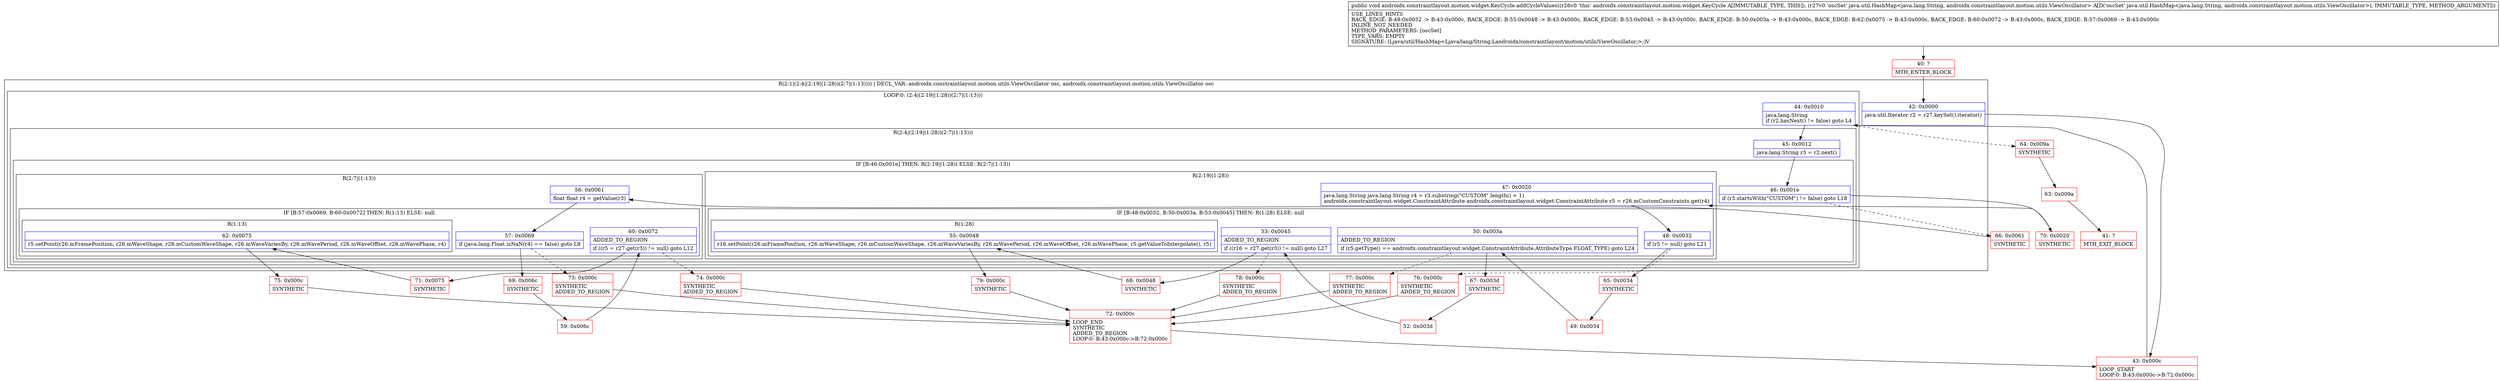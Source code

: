 digraph "CFG forandroidx.constraintlayout.motion.widget.KeyCycle.addCycleValues(Ljava\/util\/HashMap;)V" {
subgraph cluster_Region_580402845 {
label = "R(2:1|(2:4|(2:19|(1:28))(2:7|(1:13)))) | DECL_VAR: androidx.constraintlayout.motion.utils.ViewOscillator osc, androidx.constraintlayout.motion.utils.ViewOscillator osc\l";
node [shape=record,color=blue];
Node_42 [shape=record,label="{42\:\ 0x0000|java.util.Iterator r2 = r27.keySet().iterator()\l\l}"];
subgraph cluster_LoopRegion_2138558577 {
label = "LOOP:0: (2:4|(2:19|(1:28))(2:7|(1:13)))";
node [shape=record,color=blue];
Node_44 [shape=record,label="{44\:\ 0x0010|java.lang.String \lif (r2.hasNext() != false) goto L4\l}"];
subgraph cluster_Region_58417068 {
label = "R(2:4|(2:19|(1:28))(2:7|(1:13)))";
node [shape=record,color=blue];
Node_45 [shape=record,label="{45\:\ 0x0012|java.lang.String r3 = r2.next()\l}"];
subgraph cluster_IfRegion_1233955089 {
label = "IF [B:46:0x001e] THEN: R(2:19|(1:28)) ELSE: R(2:7|(1:13))";
node [shape=record,color=blue];
Node_46 [shape=record,label="{46\:\ 0x001e|if (r3.startsWith(\"CUSTOM\") != false) goto L18\l}"];
subgraph cluster_Region_1019319167 {
label = "R(2:19|(1:28))";
node [shape=record,color=blue];
Node_47 [shape=record,label="{47\:\ 0x0020|java.lang.String java.lang.String r4 = r3.substring(\"CUSTOM\".length() + 1)\landroidx.constraintlayout.widget.ConstraintAttribute androidx.constraintlayout.widget.ConstraintAttribute r5 = r26.mCustomConstraints.get(r4)\l}"];
subgraph cluster_IfRegion_133422299 {
label = "IF [B:48:0x0032, B:50:0x003a, B:53:0x0045] THEN: R(1:28) ELSE: null";
node [shape=record,color=blue];
Node_48 [shape=record,label="{48\:\ 0x0032|if (r5 != null) goto L21\l}"];
Node_50 [shape=record,label="{50\:\ 0x003a|ADDED_TO_REGION\l|if (r5.getType() == androidx.constraintlayout.widget.ConstraintAttribute.AttributeType.FLOAT_TYPE) goto L24\l}"];
Node_53 [shape=record,label="{53\:\ 0x0045|ADDED_TO_REGION\l|if ((r16 = r27.get(r3)) != null) goto L27\l}"];
subgraph cluster_Region_284633399 {
label = "R(1:28)";
node [shape=record,color=blue];
Node_55 [shape=record,label="{55\:\ 0x0048|r16.setPoint(r26.mFramePosition, r26.mWaveShape, r26.mCustomWaveShape, r26.mWaveVariesBy, r26.mWavePeriod, r26.mWaveOffset, r26.mWavePhase, r5.getValueToInterpolate(), r5)\l}"];
}
}
}
subgraph cluster_Region_676570626 {
label = "R(2:7|(1:13))";
node [shape=record,color=blue];
Node_56 [shape=record,label="{56\:\ 0x0061|float float r4 = getValue(r3)\l}"];
subgraph cluster_IfRegion_406422044 {
label = "IF [B:57:0x0069, B:60:0x0072] THEN: R(1:13) ELSE: null";
node [shape=record,color=blue];
Node_57 [shape=record,label="{57\:\ 0x0069|if (java.lang.Float.isNaN(r4) == false) goto L9\l}"];
Node_60 [shape=record,label="{60\:\ 0x0072|ADDED_TO_REGION\l|if ((r5 = r27.get(r3)) != null) goto L12\l}"];
subgraph cluster_Region_20283588 {
label = "R(1:13)";
node [shape=record,color=blue];
Node_62 [shape=record,label="{62\:\ 0x0075|r5.setPoint(r26.mFramePosition, r26.mWaveShape, r26.mCustomWaveShape, r26.mWaveVariesBy, r26.mWavePeriod, r26.mWaveOffset, r26.mWavePhase, r4)\l}"];
}
}
}
}
}
}
}
Node_40 [shape=record,color=red,label="{40\:\ ?|MTH_ENTER_BLOCK\l}"];
Node_43 [shape=record,color=red,label="{43\:\ 0x000c|LOOP_START\lLOOP:0: B:43:0x000c\-\>B:72:0x000c\l}"];
Node_66 [shape=record,color=red,label="{66\:\ 0x0061|SYNTHETIC\l}"];
Node_69 [shape=record,color=red,label="{69\:\ 0x006c|SYNTHETIC\l}"];
Node_59 [shape=record,color=red,label="{59\:\ 0x006c}"];
Node_71 [shape=record,color=red,label="{71\:\ 0x0075|SYNTHETIC\l}"];
Node_75 [shape=record,color=red,label="{75\:\ 0x000c|SYNTHETIC\l}"];
Node_72 [shape=record,color=red,label="{72\:\ 0x000c|LOOP_END\lSYNTHETIC\lADDED_TO_REGION\lLOOP:0: B:43:0x000c\-\>B:72:0x000c\l}"];
Node_74 [shape=record,color=red,label="{74\:\ 0x000c|SYNTHETIC\lADDED_TO_REGION\l}"];
Node_73 [shape=record,color=red,label="{73\:\ 0x000c|SYNTHETIC\lADDED_TO_REGION\l}"];
Node_70 [shape=record,color=red,label="{70\:\ 0x0020|SYNTHETIC\l}"];
Node_65 [shape=record,color=red,label="{65\:\ 0x0034|SYNTHETIC\l}"];
Node_49 [shape=record,color=red,label="{49\:\ 0x0034}"];
Node_67 [shape=record,color=red,label="{67\:\ 0x003d|SYNTHETIC\l}"];
Node_52 [shape=record,color=red,label="{52\:\ 0x003d}"];
Node_68 [shape=record,color=red,label="{68\:\ 0x0048|SYNTHETIC\l}"];
Node_79 [shape=record,color=red,label="{79\:\ 0x000c|SYNTHETIC\l}"];
Node_78 [shape=record,color=red,label="{78\:\ 0x000c|SYNTHETIC\lADDED_TO_REGION\l}"];
Node_77 [shape=record,color=red,label="{77\:\ 0x000c|SYNTHETIC\lADDED_TO_REGION\l}"];
Node_76 [shape=record,color=red,label="{76\:\ 0x000c|SYNTHETIC\lADDED_TO_REGION\l}"];
Node_64 [shape=record,color=red,label="{64\:\ 0x009a|SYNTHETIC\l}"];
Node_63 [shape=record,color=red,label="{63\:\ 0x009a}"];
Node_41 [shape=record,color=red,label="{41\:\ ?|MTH_EXIT_BLOCK\l}"];
MethodNode[shape=record,label="{public void androidx.constraintlayout.motion.widget.KeyCycle.addCycleValues((r26v0 'this' androidx.constraintlayout.motion.widget.KeyCycle A[IMMUTABLE_TYPE, THIS]), (r27v0 'oscSet' java.util.HashMap\<java.lang.String, androidx.constraintlayout.motion.utils.ViewOscillator\> A[D('oscSet' java.util.HashMap\<java.lang.String, androidx.constraintlayout.motion.utils.ViewOscillator\>), IMMUTABLE_TYPE, METHOD_ARGUMENT]))  | USE_LINES_HINTS\lBACK_EDGE: B:48:0x0032 \-\> B:43:0x000c, BACK_EDGE: B:55:0x0048 \-\> B:43:0x000c, BACK_EDGE: B:53:0x0045 \-\> B:43:0x000c, BACK_EDGE: B:50:0x003a \-\> B:43:0x000c, BACK_EDGE: B:62:0x0075 \-\> B:43:0x000c, BACK_EDGE: B:60:0x0072 \-\> B:43:0x000c, BACK_EDGE: B:57:0x0069 \-\> B:43:0x000c\lINLINE_NOT_NEEDED\lMETHOD_PARAMETERS: [oscSet]\lTYPE_VARS: EMPTY\lSIGNATURE: (Ljava\/util\/HashMap\<Ljava\/lang\/String;Landroidx\/constraintlayout\/motion\/utils\/ViewOscillator;\>;)V\l}"];
MethodNode -> Node_40;Node_42 -> Node_43;
Node_44 -> Node_45;
Node_44 -> Node_64[style=dashed];
Node_45 -> Node_46;
Node_46 -> Node_66[style=dashed];
Node_46 -> Node_70;
Node_47 -> Node_48;
Node_48 -> Node_65;
Node_48 -> Node_76[style=dashed];
Node_50 -> Node_67;
Node_50 -> Node_77[style=dashed];
Node_53 -> Node_68;
Node_53 -> Node_78[style=dashed];
Node_55 -> Node_79;
Node_56 -> Node_57;
Node_57 -> Node_69;
Node_57 -> Node_73[style=dashed];
Node_60 -> Node_71;
Node_60 -> Node_74[style=dashed];
Node_62 -> Node_75;
Node_40 -> Node_42;
Node_43 -> Node_44;
Node_66 -> Node_56;
Node_69 -> Node_59;
Node_59 -> Node_60;
Node_71 -> Node_62;
Node_75 -> Node_72;
Node_72 -> Node_43;
Node_74 -> Node_72;
Node_73 -> Node_72;
Node_70 -> Node_47;
Node_65 -> Node_49;
Node_49 -> Node_50;
Node_67 -> Node_52;
Node_52 -> Node_53;
Node_68 -> Node_55;
Node_79 -> Node_72;
Node_78 -> Node_72;
Node_77 -> Node_72;
Node_76 -> Node_72;
Node_64 -> Node_63;
Node_63 -> Node_41;
}


